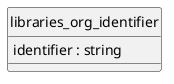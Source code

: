 @startuml uml
skinparam monochrome true
skinparam linetype ortho
hide circle

entity libraries_org_identifier {
  identifier : string
}

@enduml
